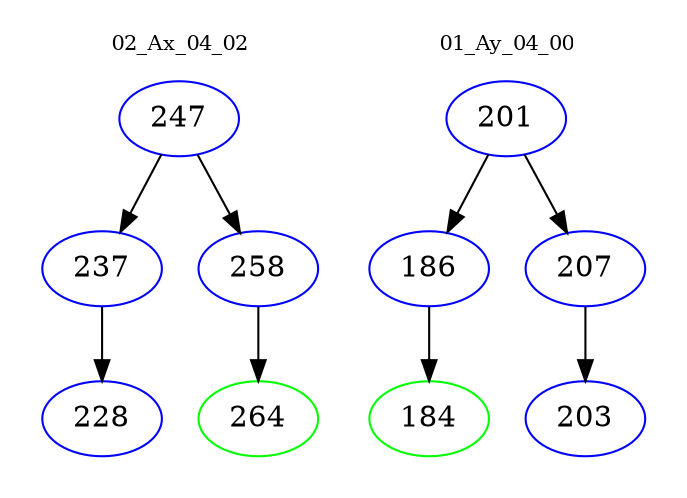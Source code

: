 digraph{
subgraph cluster_0 {
color = white
label = "02_Ax_04_02";
fontsize=10;
T0_247 [label="247", color="blue"]
T0_247 -> T0_237 [color="black"]
T0_237 [label="237", color="blue"]
T0_237 -> T0_228 [color="black"]
T0_228 [label="228", color="blue"]
T0_247 -> T0_258 [color="black"]
T0_258 [label="258", color="blue"]
T0_258 -> T0_264 [color="black"]
T0_264 [label="264", color="green"]
}
subgraph cluster_1 {
color = white
label = "01_Ay_04_00";
fontsize=10;
T1_201 [label="201", color="blue"]
T1_201 -> T1_186 [color="black"]
T1_186 [label="186", color="blue"]
T1_186 -> T1_184 [color="black"]
T1_184 [label="184", color="green"]
T1_201 -> T1_207 [color="black"]
T1_207 [label="207", color="blue"]
T1_207 -> T1_203 [color="black"]
T1_203 [label="203", color="blue"]
}
}
